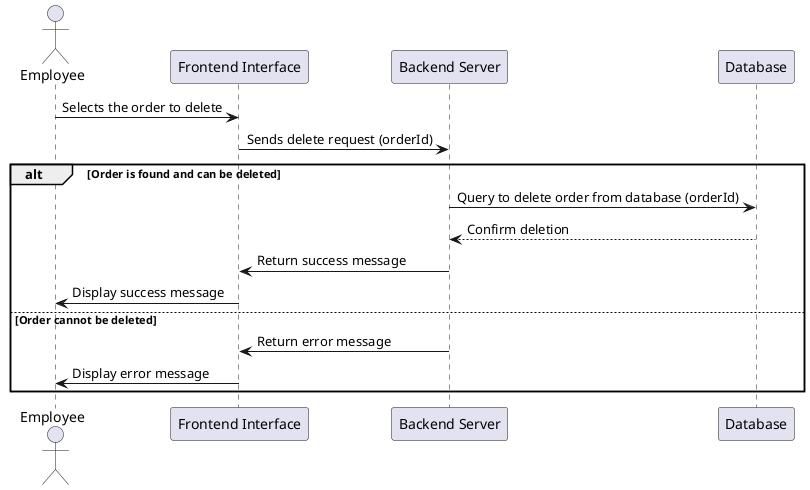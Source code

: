 @startuml
actor Employee as E
participant "Frontend Interface" as F
participant "Backend Server" as B
participant "Database" as DB

E -> F : Selects the order to delete
F -> B : Sends delete request (orderId)
alt Order is found and can be deleted
    B -> DB : Query to delete order from database (orderId)
    DB --> B : Confirm deletion
    B -> F : Return success message
    F -> E : Display success message
else Order cannot be deleted
    B -> F : Return error message
    F -> E : Display error message
end
@enduml
